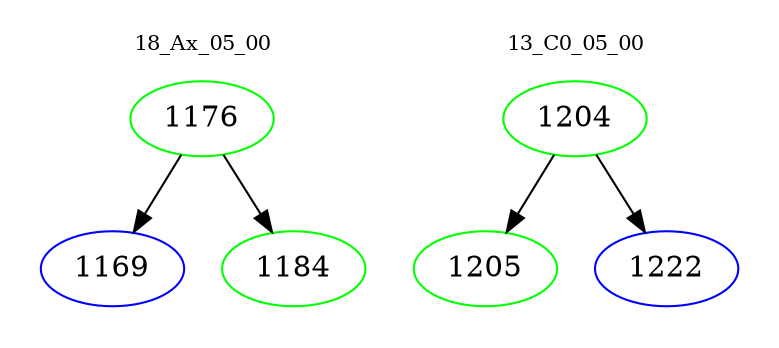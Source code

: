 digraph{
subgraph cluster_0 {
color = white
label = "18_Ax_05_00";
fontsize=10;
T0_1176 [label="1176", color="green"]
T0_1176 -> T0_1169 [color="black"]
T0_1169 [label="1169", color="blue"]
T0_1176 -> T0_1184 [color="black"]
T0_1184 [label="1184", color="green"]
}
subgraph cluster_1 {
color = white
label = "13_C0_05_00";
fontsize=10;
T1_1204 [label="1204", color="green"]
T1_1204 -> T1_1205 [color="black"]
T1_1205 [label="1205", color="green"]
T1_1204 -> T1_1222 [color="black"]
T1_1222 [label="1222", color="blue"]
}
}
